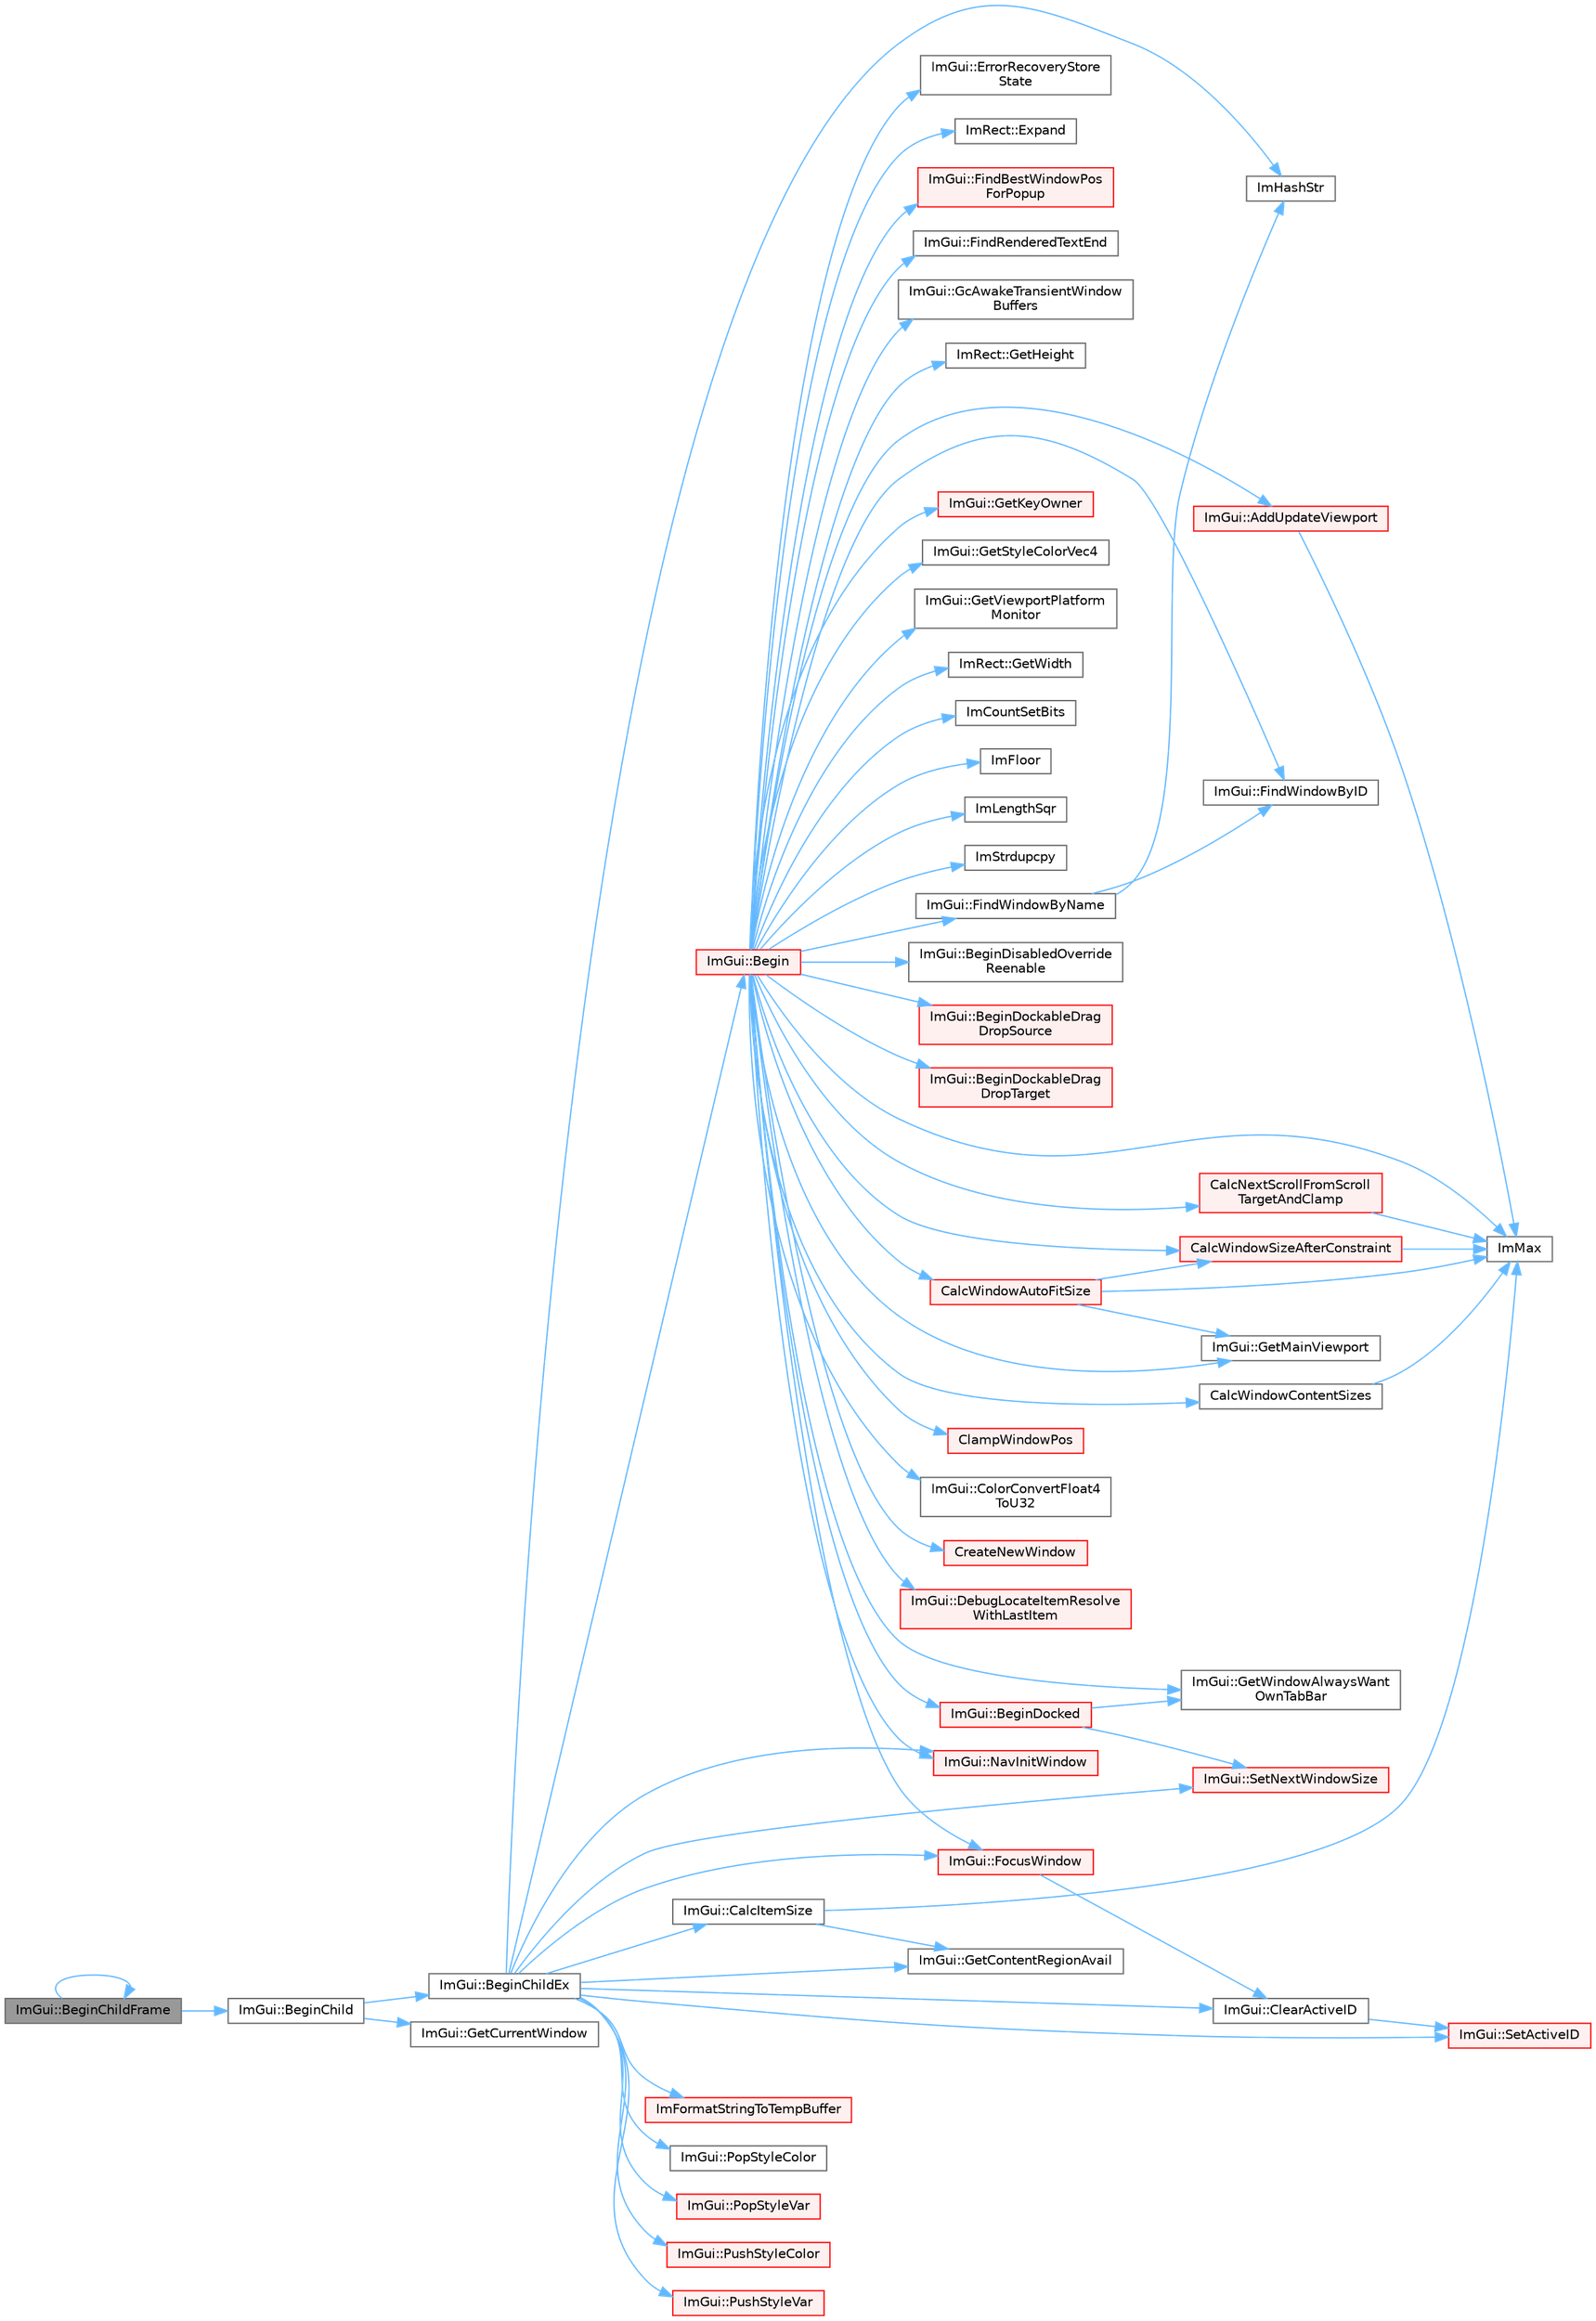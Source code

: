 digraph "ImGui::BeginChildFrame"
{
 // LATEX_PDF_SIZE
  bgcolor="transparent";
  edge [fontname=Helvetica,fontsize=10,labelfontname=Helvetica,labelfontsize=10];
  node [fontname=Helvetica,fontsize=10,shape=box,height=0.2,width=0.4];
  rankdir="LR";
  Node1 [id="Node000001",label="ImGui::BeginChildFrame",height=0.2,width=0.4,color="gray40", fillcolor="grey60", style="filled", fontcolor="black",tooltip=" "];
  Node1 -> Node2 [id="edge68_Node000001_Node000002",color="steelblue1",style="solid",tooltip=" "];
  Node2 [id="Node000002",label="ImGui::BeginChild",height=0.2,width=0.4,color="grey40", fillcolor="white", style="filled",URL="$namespace_im_gui.html#aebac8b07ee9ea0e452c98813a3e907c3",tooltip=" "];
  Node2 -> Node3 [id="edge69_Node000002_Node000003",color="steelblue1",style="solid",tooltip=" "];
  Node3 [id="Node000003",label="ImGui::BeginChildEx",height=0.2,width=0.4,color="grey40", fillcolor="white", style="filled",URL="$namespace_im_gui.html#ac36ecce0443f0b45a48484d85f653ae2",tooltip=" "];
  Node3 -> Node4 [id="edge70_Node000003_Node000004",color="steelblue1",style="solid",tooltip=" "];
  Node4 [id="Node000004",label="ImGui::Begin",height=0.2,width=0.4,color="red", fillcolor="#FFF0F0", style="filled",URL="$namespace_im_gui.html#a581e58db0bc930bafa4a5d23093a2b99",tooltip=" "];
  Node4 -> Node5 [id="edge71_Node000004_Node000005",color="steelblue1",style="solid",tooltip=" "];
  Node5 [id="Node000005",label="ImGui::AddUpdateViewport",height=0.2,width=0.4,color="red", fillcolor="#FFF0F0", style="filled",URL="$namespace_im_gui.html#ada58e5d3e2efc3cef60f213d771408d8",tooltip=" "];
  Node5 -> Node7 [id="edge72_Node000005_Node000007",color="steelblue1",style="solid",tooltip=" "];
  Node7 [id="Node000007",label="ImMax",height=0.2,width=0.4,color="grey40", fillcolor="white", style="filled",URL="$imgui__internal_8h.html#a7667efd95147d0422f140917c71a9226",tooltip=" "];
  Node4 -> Node21 [id="edge73_Node000004_Node000021",color="steelblue1",style="solid",tooltip=" "];
  Node21 [id="Node000021",label="ImGui::BeginDisabledOverride\lReenable",height=0.2,width=0.4,color="grey40", fillcolor="white", style="filled",URL="$namespace_im_gui.html#a26b36756e219b7129f894e1c2feb17a8",tooltip=" "];
  Node4 -> Node22 [id="edge74_Node000004_Node000022",color="steelblue1",style="solid",tooltip=" "];
  Node22 [id="Node000022",label="ImGui::BeginDockableDrag\lDropSource",height=0.2,width=0.4,color="red", fillcolor="#FFF0F0", style="filled",URL="$namespace_im_gui.html#a7a435b1565d4884e42a5ee5667f21a1f",tooltip=" "];
  Node4 -> Node372 [id="edge75_Node000004_Node000372",color="steelblue1",style="solid",tooltip=" "];
  Node372 [id="Node000372",label="ImGui::BeginDockableDrag\lDropTarget",height=0.2,width=0.4,color="red", fillcolor="#FFF0F0", style="filled",URL="$namespace_im_gui.html#a1725ff3becdb963b97c16d69d4c9f308",tooltip=" "];
  Node4 -> Node416 [id="edge76_Node000004_Node000416",color="steelblue1",style="solid",tooltip=" "];
  Node416 [id="Node000416",label="ImGui::BeginDocked",height=0.2,width=0.4,color="red", fillcolor="#FFF0F0", style="filled",URL="$namespace_im_gui.html#a627bb85e7c0ab597360f63719bfb1e55",tooltip=" "];
  Node416 -> Node460 [id="edge77_Node000416_Node000460",color="steelblue1",style="solid",tooltip=" "];
  Node460 [id="Node000460",label="ImGui::GetWindowAlwaysWant\lOwnTabBar",height=0.2,width=0.4,color="grey40", fillcolor="white", style="filled",URL="$namespace_im_gui.html#ae1208499040a30ab6dfd30ca0d14fbc2",tooltip=" "];
  Node416 -> Node461 [id="edge78_Node000416_Node000461",color="steelblue1",style="solid",tooltip=" "];
  Node461 [id="Node000461",label="ImGui::SetNextWindowSize",height=0.2,width=0.4,color="red", fillcolor="#FFF0F0", style="filled",URL="$namespace_im_gui.html#ab33717bb71ef5e393ae18656fc6b229d",tooltip=" "];
  Node4 -> Node264 [id="edge79_Node000004_Node000264",color="steelblue1",style="solid",tooltip=" "];
  Node264 [id="Node000264",label="CalcNextScrollFromScroll\lTargetAndClamp",height=0.2,width=0.4,color="red", fillcolor="#FFF0F0", style="filled",URL="$imgui_8cpp.html#a07abb80a54115cb5cf9da03351e29533",tooltip=" "];
  Node264 -> Node7 [id="edge80_Node000264_Node000007",color="steelblue1",style="solid",tooltip=" "];
  Node4 -> Node240 [id="edge81_Node000004_Node000240",color="steelblue1",style="solid",tooltip=" "];
  Node240 [id="Node000240",label="CalcWindowAutoFitSize",height=0.2,width=0.4,color="red", fillcolor="#FFF0F0", style="filled",URL="$imgui_8cpp.html#acbe6338daf87dc6ab636f02f1367eb41",tooltip=" "];
  Node240 -> Node243 [id="edge82_Node000240_Node000243",color="steelblue1",style="solid",tooltip=" "];
  Node243 [id="Node000243",label="CalcWindowSizeAfterConstraint",height=0.2,width=0.4,color="red", fillcolor="#FFF0F0", style="filled",URL="$imgui_8cpp.html#a0c4618a6985c33c4936f1d9f1c7b26b4",tooltip=" "];
  Node243 -> Node7 [id="edge83_Node000243_Node000007",color="steelblue1",style="solid",tooltip=" "];
  Node240 -> Node244 [id="edge84_Node000240_Node000244",color="steelblue1",style="solid",tooltip=" "];
  Node244 [id="Node000244",label="ImGui::GetMainViewport",height=0.2,width=0.4,color="grey40", fillcolor="white", style="filled",URL="$namespace_im_gui.html#a7bf620af1d66ee7d7b06701894d23e60",tooltip=" "];
  Node240 -> Node7 [id="edge85_Node000240_Node000007",color="steelblue1",style="solid",tooltip=" "];
  Node4 -> Node245 [id="edge86_Node000004_Node000245",color="steelblue1",style="solid",tooltip=" "];
  Node245 [id="Node000245",label="CalcWindowContentSizes",height=0.2,width=0.4,color="grey40", fillcolor="white", style="filled",URL="$imgui_8cpp.html#a6eddef51b4880a9f1dca88837f71fc6e",tooltip=" "];
  Node245 -> Node7 [id="edge87_Node000245_Node000007",color="steelblue1",style="solid",tooltip=" "];
  Node4 -> Node243 [id="edge88_Node000004_Node000243",color="steelblue1",style="solid",tooltip=" "];
  Node4 -> Node462 [id="edge89_Node000004_Node000462",color="steelblue1",style="solid",tooltip=" "];
  Node462 [id="Node000462",label="ClampWindowPos",height=0.2,width=0.4,color="red", fillcolor="#FFF0F0", style="filled",URL="$imgui_8cpp.html#a27b88f27774c413d5578ab6a3f989872",tooltip=" "];
  Node4 -> Node91 [id="edge90_Node000004_Node000091",color="steelblue1",style="solid",tooltip=" "];
  Node91 [id="Node000091",label="ImGui::ColorConvertFloat4\lToU32",height=0.2,width=0.4,color="grey40", fillcolor="white", style="filled",URL="$namespace_im_gui.html#abe2691de0b1a71c774ab24cc91564a94",tooltip=" "];
  Node4 -> Node463 [id="edge91_Node000004_Node000463",color="steelblue1",style="solid",tooltip=" "];
  Node463 [id="Node000463",label="CreateNewWindow",height=0.2,width=0.4,color="red", fillcolor="#FFF0F0", style="filled",URL="$imgui_8cpp.html#a3c92847eb67e7138e6f9af0ee66d3b33",tooltip=" "];
  Node4 -> Node113 [id="edge92_Node000004_Node000113",color="steelblue1",style="solid",tooltip=" "];
  Node113 [id="Node000113",label="ImGui::DebugLocateItemResolve\lWithLastItem",height=0.2,width=0.4,color="red", fillcolor="#FFF0F0", style="filled",URL="$namespace_im_gui.html#ae8ab0d7dfc90af8e82db3ed9e7829219",tooltip=" "];
  Node4 -> Node469 [id="edge93_Node000004_Node000469",color="steelblue1",style="solid",tooltip=" "];
  Node469 [id="Node000469",label="ImGui::ErrorRecoveryStore\lState",height=0.2,width=0.4,color="grey40", fillcolor="white", style="filled",URL="$namespace_im_gui.html#ac961d81019f580ffaec6b8857635a348",tooltip=" "];
  Node4 -> Node194 [id="edge94_Node000004_Node000194",color="steelblue1",style="solid",tooltip=" "];
  Node194 [id="Node000194",label="ImRect::Expand",height=0.2,width=0.4,color="grey40", fillcolor="white", style="filled",URL="$struct_im_rect.html#af33a7424c3341d08acd69da30c27c753",tooltip=" "];
  Node4 -> Node470 [id="edge95_Node000004_Node000470",color="steelblue1",style="solid",tooltip=" "];
  Node470 [id="Node000470",label="ImGui::FindBestWindowPos\lForPopup",height=0.2,width=0.4,color="red", fillcolor="#FFF0F0", style="filled",URL="$namespace_im_gui.html#a310ff87cbe678e2c632bf1f5577a7fbd",tooltip=" "];
  Node4 -> Node149 [id="edge96_Node000004_Node000149",color="steelblue1",style="solid",tooltip=" "];
  Node149 [id="Node000149",label="ImGui::FindRenderedTextEnd",height=0.2,width=0.4,color="grey40", fillcolor="white", style="filled",URL="$namespace_im_gui.html#a7671e1dbc803a31b06081b52a771d83f",tooltip=" "];
  Node4 -> Node249 [id="edge97_Node000004_Node000249",color="steelblue1",style="solid",tooltip=" "];
  Node249 [id="Node000249",label="ImGui::FindWindowByID",height=0.2,width=0.4,color="grey40", fillcolor="white", style="filled",URL="$namespace_im_gui.html#a82204d8800dc3a072ddbcbd2aecc48ac",tooltip=" "];
  Node4 -> Node248 [id="edge98_Node000004_Node000248",color="steelblue1",style="solid",tooltip=" "];
  Node248 [id="Node000248",label="ImGui::FindWindowByName",height=0.2,width=0.4,color="grey40", fillcolor="white", style="filled",URL="$namespace_im_gui.html#abca25f22c02e73d5eb2e9c72c4557813",tooltip=" "];
  Node248 -> Node249 [id="edge99_Node000248_Node000249",color="steelblue1",style="solid",tooltip=" "];
  Node248 -> Node53 [id="edge100_Node000248_Node000053",color="steelblue1",style="solid",tooltip=" "];
  Node53 [id="Node000053",label="ImHashStr",height=0.2,width=0.4,color="grey40", fillcolor="white", style="filled",URL="$imgui_8cpp.html#ab6659b5d67f7a3369e099ce890e12223",tooltip=" "];
  Node4 -> Node33 [id="edge101_Node000004_Node000033",color="steelblue1",style="solid",tooltip=" "];
  Node33 [id="Node000033",label="ImGui::FocusWindow",height=0.2,width=0.4,color="red", fillcolor="#FFF0F0", style="filled",URL="$namespace_im_gui.html#a27aa6f2f3aa11778c6d023b1b223f262",tooltip=" "];
  Node33 -> Node38 [id="edge102_Node000033_Node000038",color="steelblue1",style="solid",tooltip=" "];
  Node38 [id="Node000038",label="ImGui::ClearActiveID",height=0.2,width=0.4,color="grey40", fillcolor="white", style="filled",URL="$namespace_im_gui.html#a17ff60ad1e2669130ac38a04d16eb354",tooltip=" "];
  Node38 -> Node39 [id="edge103_Node000038_Node000039",color="steelblue1",style="solid",tooltip=" "];
  Node39 [id="Node000039",label="ImGui::SetActiveID",height=0.2,width=0.4,color="red", fillcolor="#FFF0F0", style="filled",URL="$namespace_im_gui.html#a27b8ace13a8c421ee8405f0cbebe4ead",tooltip=" "];
  Node4 -> Node471 [id="edge104_Node000004_Node000471",color="steelblue1",style="solid",tooltip=" "];
  Node471 [id="Node000471",label="ImGui::GcAwakeTransientWindow\lBuffers",height=0.2,width=0.4,color="grey40", fillcolor="white", style="filled",URL="$namespace_im_gui.html#ad70feca33961fb47a8074074a8da2f80",tooltip=" "];
  Node4 -> Node15 [id="edge105_Node000004_Node000015",color="steelblue1",style="solid",tooltip=" "];
  Node15 [id="Node000015",label="ImRect::GetHeight",height=0.2,width=0.4,color="grey40", fillcolor="white", style="filled",URL="$struct_im_rect.html#a748d8ae9cb26508951ec6e2f2df0625b",tooltip=" "];
  Node4 -> Node472 [id="edge106_Node000004_Node000472",color="steelblue1",style="solid",tooltip=" "];
  Node472 [id="Node000472",label="ImGui::GetKeyOwner",height=0.2,width=0.4,color="red", fillcolor="#FFF0F0", style="filled",URL="$namespace_im_gui.html#a3976abb319f95d75fe9f6866f9956701",tooltip=" "];
  Node4 -> Node244 [id="edge107_Node000004_Node000244",color="steelblue1",style="solid",tooltip=" "];
  Node4 -> Node473 [id="edge108_Node000004_Node000473",color="steelblue1",style="solid",tooltip=" "];
  Node473 [id="Node000473",label="ImGui::GetStyleColorVec4",height=0.2,width=0.4,color="grey40", fillcolor="white", style="filled",URL="$namespace_im_gui.html#ad838e580972e2c4b3da2b0f60754b662",tooltip=" "];
  Node4 -> Node453 [id="edge109_Node000004_Node000453",color="steelblue1",style="solid",tooltip=" "];
  Node453 [id="Node000453",label="ImGui::GetViewportPlatform\lMonitor",height=0.2,width=0.4,color="grey40", fillcolor="white", style="filled",URL="$namespace_im_gui.html#a2f6bbca8b37a24999b5d04caa77ea6fd",tooltip=" "];
  Node4 -> Node16 [id="edge110_Node000004_Node000016",color="steelblue1",style="solid",tooltip=" "];
  Node16 [id="Node000016",label="ImRect::GetWidth",height=0.2,width=0.4,color="grey40", fillcolor="white", style="filled",URL="$struct_im_rect.html#afa75cb8491f20901c96166d17dcddac4",tooltip=" "];
  Node4 -> Node460 [id="edge111_Node000004_Node000460",color="steelblue1",style="solid",tooltip=" "];
  Node4 -> Node474 [id="edge112_Node000004_Node000474",color="steelblue1",style="solid",tooltip=" "];
  Node474 [id="Node000474",label="ImCountSetBits",height=0.2,width=0.4,color="grey40", fillcolor="white", style="filled",URL="$imgui__internal_8h.html#aacb58e1a4fda4df9644238d9679d1173",tooltip=" "];
  Node4 -> Node188 [id="edge113_Node000004_Node000188",color="steelblue1",style="solid",tooltip=" "];
  Node188 [id="Node000188",label="ImFloor",height=0.2,width=0.4,color="grey40", fillcolor="white", style="filled",URL="$imgui__internal_8h.html#a51a84b6be21807818b857a8565d97912",tooltip=" "];
  Node4 -> Node405 [id="edge114_Node000004_Node000405",color="steelblue1",style="solid",tooltip=" "];
  Node405 [id="Node000405",label="ImLengthSqr",height=0.2,width=0.4,color="grey40", fillcolor="white", style="filled",URL="$imgui__internal_8h.html#a2fa5cb39358b9b4b5fbe3750e648e19e",tooltip=" "];
  Node4 -> Node7 [id="edge115_Node000004_Node000007",color="steelblue1",style="solid",tooltip=" "];
  Node4 -> Node475 [id="edge116_Node000004_Node000475",color="steelblue1",style="solid",tooltip=" "];
  Node475 [id="Node000475",label="ImStrdupcpy",height=0.2,width=0.4,color="grey40", fillcolor="white", style="filled",URL="$imgui_8cpp.html#a06300f2f0f0cd710841ac9e7ef771354",tooltip=" "];
  Node4 -> Node478 [id="edge117_Node000004_Node000478",color="steelblue1",style="solid",tooltip=" "];
  Node478 [id="Node000478",label="ImGui::NavInitWindow",height=0.2,width=0.4,color="red", fillcolor="#FFF0F0", style="filled",URL="$namespace_im_gui.html#ae46a79d836c4b223c7030ea432e3ec15",tooltip=" "];
  Node3 -> Node517 [id="edge118_Node000003_Node000517",color="steelblue1",style="solid",tooltip=" "];
  Node517 [id="Node000517",label="ImGui::CalcItemSize",height=0.2,width=0.4,color="grey40", fillcolor="white", style="filled",URL="$namespace_im_gui.html#acaef0497f7982dd98bf215e50129cd9b",tooltip=" "];
  Node517 -> Node259 [id="edge119_Node000517_Node000259",color="steelblue1",style="solid",tooltip=" "];
  Node259 [id="Node000259",label="ImGui::GetContentRegionAvail",height=0.2,width=0.4,color="grey40", fillcolor="white", style="filled",URL="$namespace_im_gui.html#a410c8e19b2fea8b52746ca11b3930301",tooltip=" "];
  Node517 -> Node7 [id="edge120_Node000517_Node000007",color="steelblue1",style="solid",tooltip=" "];
  Node3 -> Node38 [id="edge121_Node000003_Node000038",color="steelblue1",style="solid",tooltip=" "];
  Node3 -> Node33 [id="edge122_Node000003_Node000033",color="steelblue1",style="solid",tooltip=" "];
  Node3 -> Node259 [id="edge123_Node000003_Node000259",color="steelblue1",style="solid",tooltip=" "];
  Node3 -> Node518 [id="edge124_Node000003_Node000518",color="steelblue1",style="solid",tooltip=" "];
  Node518 [id="Node000518",label="ImFormatStringToTempBuffer",height=0.2,width=0.4,color="red", fillcolor="#FFF0F0", style="filled",URL="$imgui_8cpp.html#a4f6d9c1be5c114ebb7b9400d2747bd37",tooltip=" "];
  Node3 -> Node53 [id="edge125_Node000003_Node000053",color="steelblue1",style="solid",tooltip=" "];
  Node3 -> Node478 [id="edge126_Node000003_Node000478",color="steelblue1",style="solid",tooltip=" "];
  Node3 -> Node230 [id="edge127_Node000003_Node000230",color="steelblue1",style="solid",tooltip=" "];
  Node230 [id="Node000230",label="ImGui::PopStyleColor",height=0.2,width=0.4,color="grey40", fillcolor="white", style="filled",URL="$namespace_im_gui.html#a9795f730b4043a98b6254738d86efcdc",tooltip=" "];
  Node3 -> Node253 [id="edge128_Node000003_Node000253",color="steelblue1",style="solid",tooltip=" "];
  Node253 [id="Node000253",label="ImGui::PopStyleVar",height=0.2,width=0.4,color="red", fillcolor="#FFF0F0", style="filled",URL="$namespace_im_gui.html#a14116e57d81e326adef2a702e65781d4",tooltip=" "];
  Node3 -> Node232 [id="edge129_Node000003_Node000232",color="steelblue1",style="solid",tooltip=" "];
  Node232 [id="Node000232",label="ImGui::PushStyleColor",height=0.2,width=0.4,color="red", fillcolor="#FFF0F0", style="filled",URL="$namespace_im_gui.html#a77ee84afb636e05eb4b2d6eeddcc2aa8",tooltip=" "];
  Node3 -> Node521 [id="edge130_Node000003_Node000521",color="steelblue1",style="solid",tooltip=" "];
  Node521 [id="Node000521",label="ImGui::PushStyleVar",height=0.2,width=0.4,color="red", fillcolor="#FFF0F0", style="filled",URL="$namespace_im_gui.html#aab3f43009094462cf2a5eb554785949b",tooltip=" "];
  Node3 -> Node39 [id="edge131_Node000003_Node000039",color="steelblue1",style="solid",tooltip=" "];
  Node3 -> Node461 [id="edge132_Node000003_Node000461",color="steelblue1",style="solid",tooltip=" "];
  Node2 -> Node89 [id="edge133_Node000002_Node000089",color="steelblue1",style="solid",tooltip=" "];
  Node89 [id="Node000089",label="ImGui::GetCurrentWindow",height=0.2,width=0.4,color="grey40", fillcolor="white", style="filled",URL="$namespace_im_gui.html#ac452417b5004ca16a814a72cff153526",tooltip=" "];
  Node1 -> Node1 [id="edge134_Node000001_Node000001",color="steelblue1",style="solid",tooltip=" "];
}
